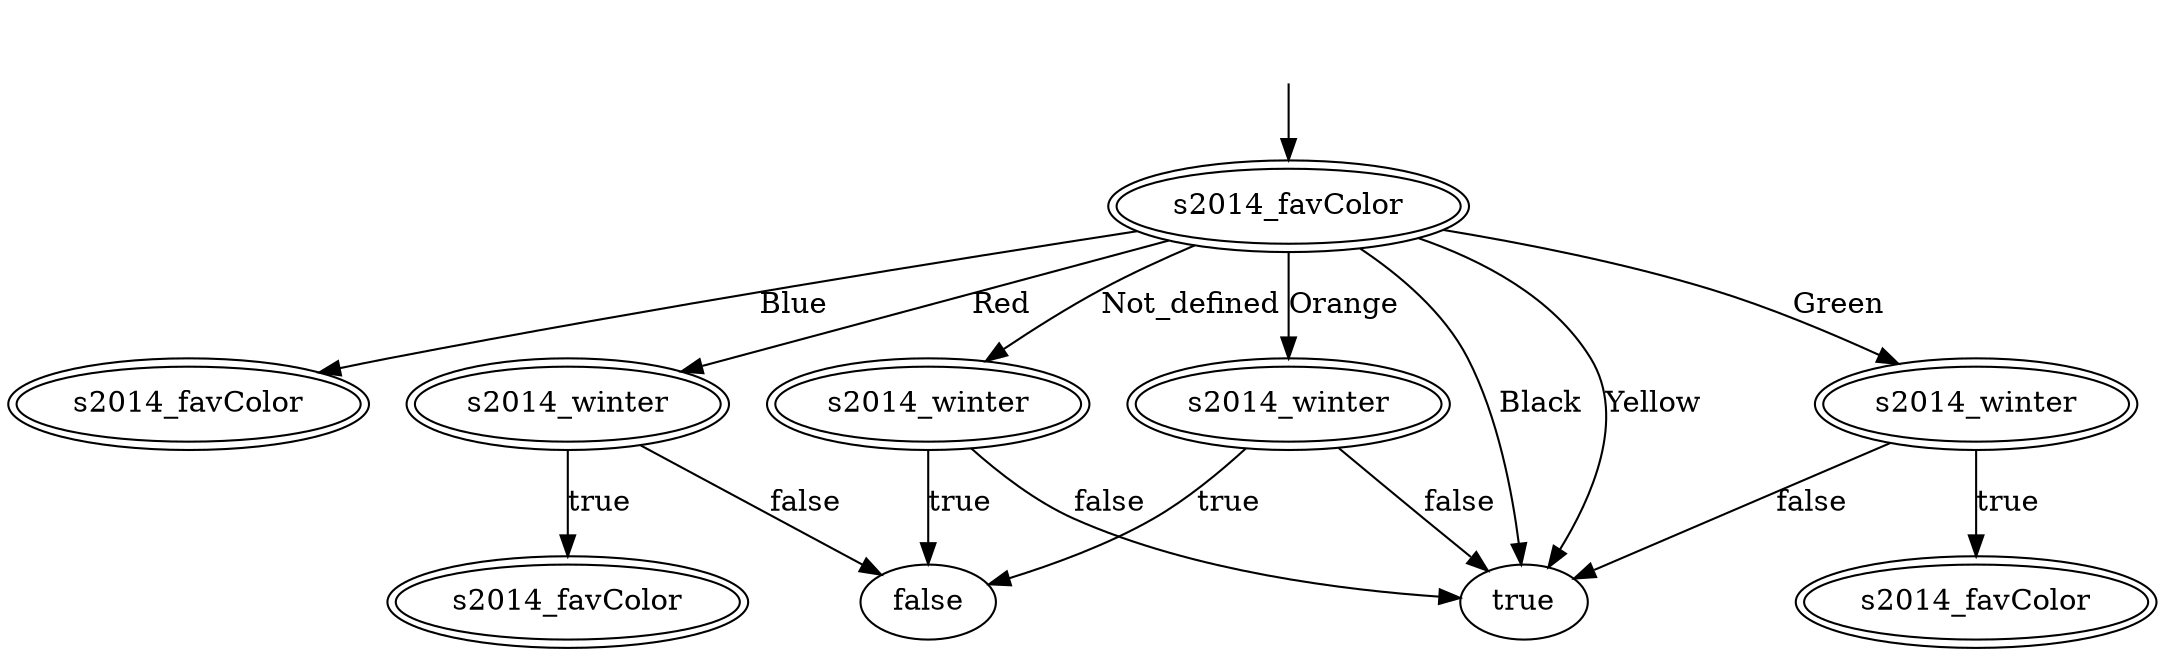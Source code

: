 digraph G {
node0 [style=invis]
node0 -> "2065299321" [label=""]
"2065299321"[label="s2014_favColor",peripheries=2]
"2065299321" -> "1707501586" [label="Blue"]
"1707501586"[label="s2014_favColor",peripheries=2]
"2065299321" -> "1155181041" [label="Red"]
"1155181041"[label="s2014_winter",peripheries=2]
"1155181041" -> "1875587207" [label="true"]
"1875587207"[label="s2014_favColor",peripheries=2]
"1155181041" -> "false" [label="false"]
"false"[label="false"]
"2065299321" -> "true" [label="Black"]
"true"[label="true"]
"2065299321" -> "81733736" [label="Green"]
"81733736"[label="s2014_winter",peripheries=2]
"81733736" -> "true" [label="false"]
"true"[label="true"]
"81733736" -> "1456850519" [label="true"]
"1456850519"[label="s2014_favColor",peripheries=2]
"2065299321" -> "true" [label="Yellow"]
"true"[label="true"]
"2065299321" -> "1825613386" [label="Not_defined"]
"1825613386"[label="s2014_winter",peripheries=2]
"1825613386" -> "false" [label="true"]
"false"[label="false"]
"1825613386" -> "true" [label="false"]
"true"[label="true"]
"2065299321" -> "1985313813" [label="Orange"]
"1985313813"[label="s2014_winter",peripheries=2]
"1985313813" -> "false" [label="true"]
"false"[label="false"]
"1985313813" -> "true" [label="false"]
"true"[label="true"]
}